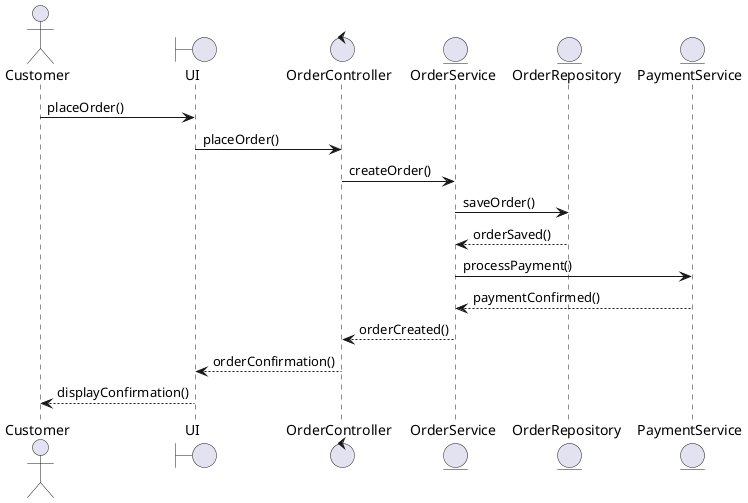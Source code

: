@startuml SequenceDiagram
actor Customer
boundary UI
control OrderController
entity OrderService
entity OrderRepository
entity PaymentService

Customer -> UI: placeOrder()
UI -> OrderController: placeOrder()
OrderController -> OrderService: createOrder()
OrderService -> OrderRepository: saveOrder()
OrderRepository --> OrderService: orderSaved()
OrderService -> PaymentService: processPayment()
PaymentService --> OrderService: paymentConfirmed()
OrderService --> OrderController: orderCreated()
OrderController --> UI: orderConfirmation()
UI --> Customer: displayConfirmation()
@enduml

